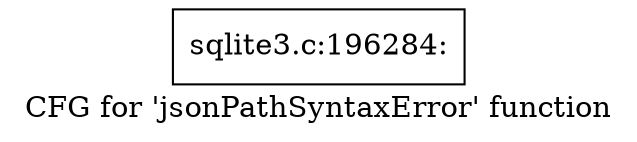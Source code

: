 digraph "CFG for 'jsonPathSyntaxError' function" {
	label="CFG for 'jsonPathSyntaxError' function";

	Node0x55c0fa820340 [shape=record,label="{sqlite3.c:196284:}"];
}
